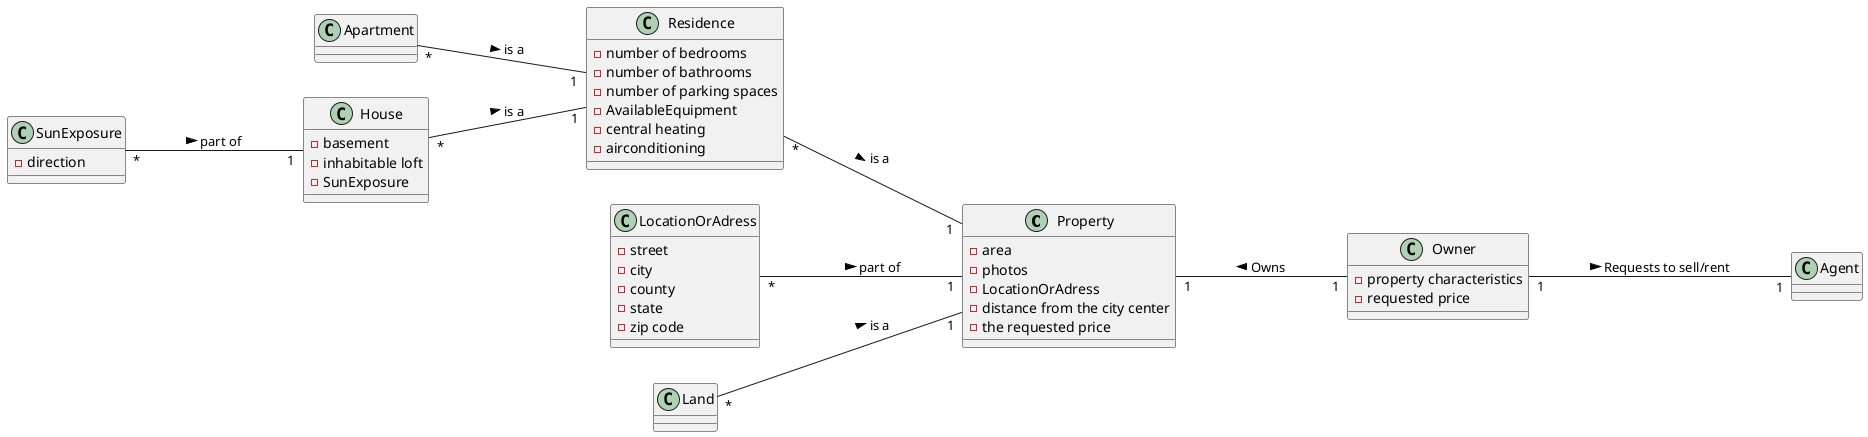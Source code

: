 @startuml

left to right direction

class Property

class Apartment

class House

class Residence

class LocationOrAdress

class Land

class Owner

class Agent

class SunExposure

class Owner {
-property characteristics
-requested price
}

class Residence{
-number of bedrooms
 - number of bathrooms
 - number of parking spaces
 - AvailableEquipment
 - central heating
 - airconditioning
 }


class Property {
- area
- photos
- LocationOrAdress
- distance from the city center
- the requested price
}

class Apartment {
}

class House {
- basement
- inhabitable loft
- SunExposure
}

class Land {

}

class SunExposure {
- direction
}

class LocationOrAdress {
- street
- city
- county
- state
- zip code
}

Property "1" --- "1" Owner: Owns <
Owner "1" --- "1" Agent: Requests to sell/rent  >
Land "*" --- "1" Property: is a >
Residence "*" --- "1" Property: is a >
SunExposure "*" --- "1" House : part of >
LocationOrAdress "*" --- "1" Property : part of >
Apartment "*" --- "1" Residence : is a >
House "*" --- "1" Residence : is a >

@enduml